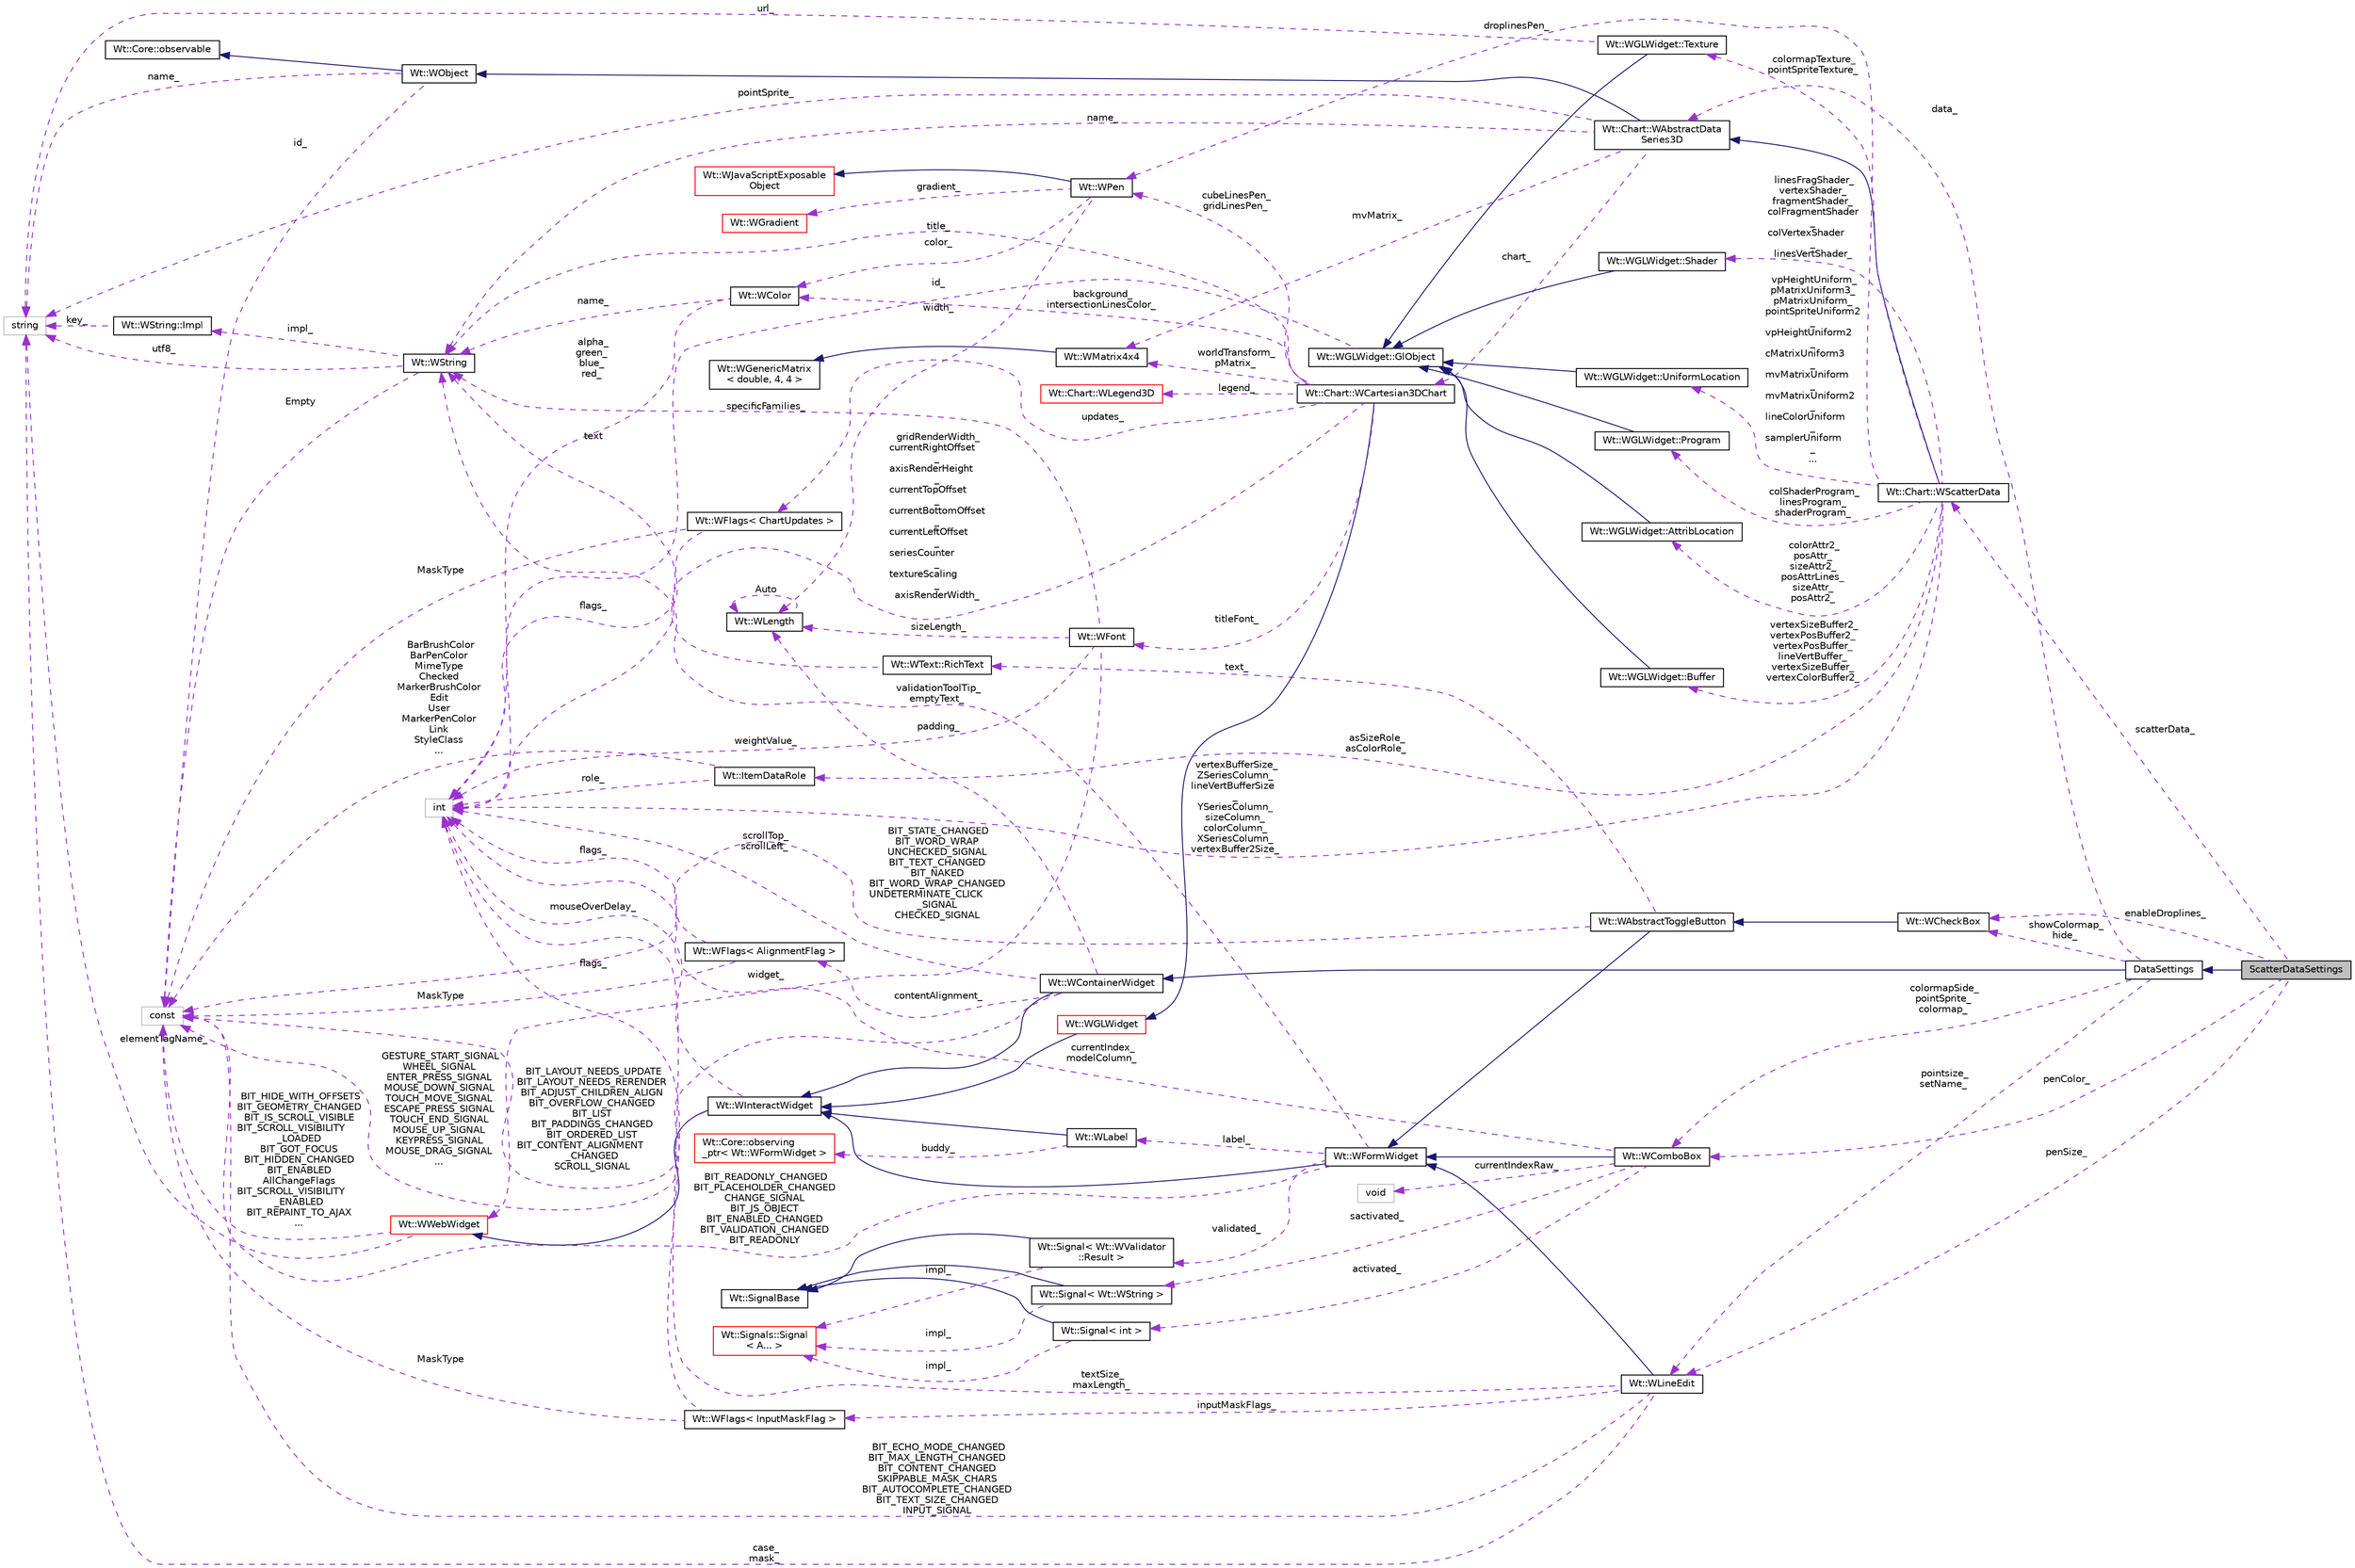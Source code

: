 digraph "ScatterDataSettings"
{
 // LATEX_PDF_SIZE
  edge [fontname="Helvetica",fontsize="10",labelfontname="Helvetica",labelfontsize="10"];
  node [fontname="Helvetica",fontsize="10",shape=record];
  rankdir="LR";
  Node1 [label="ScatterDataSettings",height=0.2,width=0.4,color="black", fillcolor="grey75", style="filled", fontcolor="black",tooltip=" "];
  Node2 -> Node1 [dir="back",color="midnightblue",fontsize="10",style="solid",fontname="Helvetica"];
  Node2 [label="DataSettings",height=0.2,width=0.4,color="black", fillcolor="white", style="filled",URL="$classDataSettings.html",tooltip=" "];
  Node3 -> Node2 [dir="back",color="midnightblue",fontsize="10",style="solid",fontname="Helvetica"];
  Node3 [label="Wt::WContainerWidget",height=0.2,width=0.4,color="black", fillcolor="white", style="filled",URL="$classWt_1_1WContainerWidget.html",tooltip="A widget that holds and manages child widgets."];
  Node4 -> Node3 [dir="back",color="midnightblue",fontsize="10",style="solid",fontname="Helvetica"];
  Node4 [label="Wt::WInteractWidget",height=0.2,width=0.4,color="black", fillcolor="white", style="filled",URL="$classWt_1_1WInteractWidget.html",tooltip="An abstract widget that can receive user-interface interaction."];
  Node5 -> Node4 [dir="back",color="midnightblue",fontsize="10",style="solid",fontname="Helvetica"];
  Node5 [label="Wt::WWebWidget",height=0.2,width=0.4,color="red", fillcolor="white", style="filled",URL="$classWt_1_1WWebWidget.html",tooltip="A base class for widgets with an HTML counterpart."];
  Node9 -> Node5 [dir="back",color="darkorchid3",fontsize="10",style="dashed",label=" elementTagName_" ,fontname="Helvetica"];
  Node9 [label="string",height=0.2,width=0.4,color="grey75", fillcolor="white", style="filled",tooltip=" "];
  Node10 -> Node5 [dir="back",color="darkorchid3",fontsize="10",style="dashed",label=" BIT_HIDE_WITH_OFFSETS\nBIT_GEOMETRY_CHANGED\nBIT_IS_SCROLL_VISIBLE\nBIT_SCROLL_VISIBILITY\l_LOADED\nBIT_GOT_FOCUS\nBIT_HIDDEN_CHANGED\nBIT_ENABLED\nAllChangeFlags\nBIT_SCROLL_VISIBILITY\l_ENABLED\nBIT_REPAINT_TO_AJAX\n..." ,fontname="Helvetica"];
  Node10 [label="const",height=0.2,width=0.4,color="grey75", fillcolor="white", style="filled",tooltip=" "];
  Node11 -> Node4 [dir="back",color="darkorchid3",fontsize="10",style="dashed",label=" mouseOverDelay_" ,fontname="Helvetica"];
  Node11 [label="int",height=0.2,width=0.4,color="grey75", fillcolor="white", style="filled",tooltip=" "];
  Node10 -> Node4 [dir="back",color="darkorchid3",fontsize="10",style="dashed",label=" GESTURE_START_SIGNAL\nWHEEL_SIGNAL\nENTER_PRESS_SIGNAL\nMOUSE_DOWN_SIGNAL\nTOUCH_MOVE_SIGNAL\nESCAPE_PRESS_SIGNAL\nTOUCH_END_SIGNAL\nMOUSE_UP_SIGNAL\nKEYPRESS_SIGNAL\nMOUSE_DRAG_SIGNAL\n..." ,fontname="Helvetica"];
  Node11 -> Node3 [dir="back",color="darkorchid3",fontsize="10",style="dashed",label=" scrollTop_\nscrollLeft_" ,fontname="Helvetica"];
  Node12 -> Node3 [dir="back",color="darkorchid3",fontsize="10",style="dashed",label=" contentAlignment_" ,fontname="Helvetica"];
  Node12 [label="Wt::WFlags\< AlignmentFlag \>",height=0.2,width=0.4,color="black", fillcolor="white", style="filled",URL="$classWt_1_1WFlags.html",tooltip=" "];
  Node11 -> Node12 [dir="back",color="darkorchid3",fontsize="10",style="dashed",label=" flags_" ,fontname="Helvetica"];
  Node10 -> Node12 [dir="back",color="darkorchid3",fontsize="10",style="dashed",label=" MaskType" ,fontname="Helvetica"];
  Node13 -> Node3 [dir="back",color="darkorchid3",fontsize="10",style="dashed",label=" padding_" ,fontname="Helvetica"];
  Node13 [label="Wt::WLength",height=0.2,width=0.4,color="black", fillcolor="white", style="filled",URL="$classWt_1_1WLength.html",tooltip="A value class that describes a CSS length."];
  Node13 -> Node13 [dir="back",color="darkorchid3",fontsize="10",style="dashed",label=" Auto" ,fontname="Helvetica"];
  Node10 -> Node3 [dir="back",color="darkorchid3",fontsize="10",style="dashed",label=" BIT_LAYOUT_NEEDS_UPDATE\nBIT_LAYOUT_NEEDS_RERENDER\nBIT_ADJUST_CHILDREN_ALIGN\nBIT_OVERFLOW_CHANGED\nBIT_LIST\nBIT_PADDINGS_CHANGED\nBIT_ORDERED_LIST\nBIT_CONTENT_ALIGNMENT\l_CHANGED\nSCROLL_SIGNAL" ,fontname="Helvetica"];
  Node14 -> Node2 [dir="back",color="darkorchid3",fontsize="10",style="dashed",label=" colormapSide_\npointSprite_\ncolormap_" ,fontname="Helvetica"];
  Node14 [label="Wt::WComboBox",height=0.2,width=0.4,color="black", fillcolor="white", style="filled",URL="$classWt_1_1WComboBox.html",tooltip="A widget that provides a drop-down combo-box control."];
  Node15 -> Node14 [dir="back",color="midnightblue",fontsize="10",style="solid",fontname="Helvetica"];
  Node15 [label="Wt::WFormWidget",height=0.2,width=0.4,color="black", fillcolor="white", style="filled",URL="$classWt_1_1WFormWidget.html",tooltip="An abstract widget that corresponds to an HTML form element."];
  Node4 -> Node15 [dir="back",color="midnightblue",fontsize="10",style="solid",fontname="Helvetica"];
  Node16 -> Node15 [dir="back",color="darkorchid3",fontsize="10",style="dashed",label=" validationToolTip_\nemptyText_" ,fontname="Helvetica"];
  Node16 [label="Wt::WString",height=0.2,width=0.4,color="black", fillcolor="white", style="filled",URL="$classWt_1_1WString.html",tooltip="A value class which describes a locale-aware unicode string."];
  Node17 -> Node16 [dir="back",color="darkorchid3",fontsize="10",style="dashed",label=" impl_" ,fontname="Helvetica"];
  Node17 [label="Wt::WString::Impl",height=0.2,width=0.4,color="black", fillcolor="white", style="filled",URL="$structWt_1_1WString_1_1Impl.html",tooltip=" "];
  Node9 -> Node17 [dir="back",color="darkorchid3",fontsize="10",style="dashed",label=" key_" ,fontname="Helvetica"];
  Node9 -> Node16 [dir="back",color="darkorchid3",fontsize="10",style="dashed",label=" utf8_" ,fontname="Helvetica"];
  Node10 -> Node16 [dir="back",color="darkorchid3",fontsize="10",style="dashed",label=" Empty" ,fontname="Helvetica"];
  Node18 -> Node15 [dir="back",color="darkorchid3",fontsize="10",style="dashed",label=" label_" ,fontname="Helvetica"];
  Node18 [label="Wt::WLabel",height=0.2,width=0.4,color="black", fillcolor="white", style="filled",URL="$classWt_1_1WLabel.html",tooltip="A label for a form field."];
  Node4 -> Node18 [dir="back",color="midnightblue",fontsize="10",style="solid",fontname="Helvetica"];
  Node19 -> Node18 [dir="back",color="darkorchid3",fontsize="10",style="dashed",label=" buddy_" ,fontname="Helvetica"];
  Node19 [label="Wt::Core::observing\l_ptr\< Wt::WFormWidget \>",height=0.2,width=0.4,color="red", fillcolor="white", style="filled",URL="$classWt_1_1Core_1_1observing__ptr.html",tooltip=" "];
  Node21 -> Node15 [dir="back",color="darkorchid3",fontsize="10",style="dashed",label=" validated_" ,fontname="Helvetica"];
  Node21 [label="Wt::Signal\< Wt::WValidator\l::Result \>",height=0.2,width=0.4,color="black", fillcolor="white", style="filled",URL="$classWt_1_1Signal.html",tooltip=" "];
  Node22 -> Node21 [dir="back",color="midnightblue",fontsize="10",style="solid",fontname="Helvetica"];
  Node22 [label="Wt::SignalBase",height=0.2,width=0.4,color="black", fillcolor="white", style="filled",URL="$classWt_1_1SignalBase.html",tooltip="Abstract base class of a signal."];
  Node23 -> Node21 [dir="back",color="darkorchid3",fontsize="10",style="dashed",label=" impl_" ,fontname="Helvetica"];
  Node23 [label="Wt::Signals::Signal\l\< A... \>",height=0.2,width=0.4,color="red", fillcolor="white", style="filled",URL="$structWt_1_1Signals_1_1Signal.html",tooltip=" "];
  Node10 -> Node15 [dir="back",color="darkorchid3",fontsize="10",style="dashed",label=" BIT_READONLY_CHANGED\nBIT_PLACEHOLDER_CHANGED\nCHANGE_SIGNAL\nBIT_JS_OBJECT\nBIT_ENABLED_CHANGED\nBIT_VALIDATION_CHANGED\nBIT_READONLY" ,fontname="Helvetica"];
  Node29 -> Node14 [dir="back",color="darkorchid3",fontsize="10",style="dashed",label=" sactivated_" ,fontname="Helvetica"];
  Node29 [label="Wt::Signal\< Wt::WString \>",height=0.2,width=0.4,color="black", fillcolor="white", style="filled",URL="$classWt_1_1Signal.html",tooltip=" "];
  Node22 -> Node29 [dir="back",color="midnightblue",fontsize="10",style="solid",fontname="Helvetica"];
  Node23 -> Node29 [dir="back",color="darkorchid3",fontsize="10",style="dashed",label=" impl_" ,fontname="Helvetica"];
  Node30 -> Node14 [dir="back",color="darkorchid3",fontsize="10",style="dashed",label=" activated_" ,fontname="Helvetica"];
  Node30 [label="Wt::Signal\< int \>",height=0.2,width=0.4,color="black", fillcolor="white", style="filled",URL="$classWt_1_1Signal.html",tooltip=" "];
  Node22 -> Node30 [dir="back",color="midnightblue",fontsize="10",style="solid",fontname="Helvetica"];
  Node23 -> Node30 [dir="back",color="darkorchid3",fontsize="10",style="dashed",label=" impl_" ,fontname="Helvetica"];
  Node27 -> Node14 [dir="back",color="darkorchid3",fontsize="10",style="dashed",label=" currentIndexRaw_" ,fontname="Helvetica"];
  Node27 [label="void",height=0.2,width=0.4,color="grey75", fillcolor="white", style="filled",tooltip=" "];
  Node11 -> Node14 [dir="back",color="darkorchid3",fontsize="10",style="dashed",label=" currentIndex_\nmodelColumn_" ,fontname="Helvetica"];
  Node31 -> Node2 [dir="back",color="darkorchid3",fontsize="10",style="dashed",label=" pointsize_\nsetName_" ,fontname="Helvetica"];
  Node31 [label="Wt::WLineEdit",height=0.2,width=0.4,color="black", fillcolor="white", style="filled",URL="$classWt_1_1WLineEdit.html",tooltip="A widget that provides a single line edit."];
  Node15 -> Node31 [dir="back",color="midnightblue",fontsize="10",style="solid",fontname="Helvetica"];
  Node32 -> Node31 [dir="back",color="darkorchid3",fontsize="10",style="dashed",label=" inputMaskFlags_" ,fontname="Helvetica"];
  Node32 [label="Wt::WFlags\< InputMaskFlag \>",height=0.2,width=0.4,color="black", fillcolor="white", style="filled",URL="$classWt_1_1WFlags.html",tooltip=" "];
  Node11 -> Node32 [dir="back",color="darkorchid3",fontsize="10",style="dashed",label=" flags_" ,fontname="Helvetica"];
  Node10 -> Node32 [dir="back",color="darkorchid3",fontsize="10",style="dashed",label=" MaskType" ,fontname="Helvetica"];
  Node11 -> Node31 [dir="back",color="darkorchid3",fontsize="10",style="dashed",label=" textSize_\nmaxLength_" ,fontname="Helvetica"];
  Node9 -> Node31 [dir="back",color="darkorchid3",fontsize="10",style="dashed",label=" case_\nmask_" ,fontname="Helvetica"];
  Node10 -> Node31 [dir="back",color="darkorchid3",fontsize="10",style="dashed",label=" BIT_ECHO_MODE_CHANGED\nBIT_MAX_LENGTH_CHANGED\nBIT_CONTENT_CHANGED\nSKIPPABLE_MASK_CHARS\nBIT_AUTOCOMPLETE_CHANGED\nBIT_TEXT_SIZE_CHANGED\nINPUT_SIGNAL" ,fontname="Helvetica"];
  Node33 -> Node2 [dir="back",color="darkorchid3",fontsize="10",style="dashed",label=" showColormap_\nhide_" ,fontname="Helvetica"];
  Node33 [label="Wt::WCheckBox",height=0.2,width=0.4,color="black", fillcolor="white", style="filled",URL="$classWt_1_1WCheckBox.html",tooltip="A user control that represents a check box."];
  Node34 -> Node33 [dir="back",color="midnightblue",fontsize="10",style="solid",fontname="Helvetica"];
  Node34 [label="Wt::WAbstractToggleButton",height=0.2,width=0.4,color="black", fillcolor="white", style="filled",URL="$classWt_1_1WAbstractToggleButton.html",tooltip="An abstract base class for radio buttons and check boxes."];
  Node15 -> Node34 [dir="back",color="midnightblue",fontsize="10",style="solid",fontname="Helvetica"];
  Node35 -> Node34 [dir="back",color="darkorchid3",fontsize="10",style="dashed",label=" text_" ,fontname="Helvetica"];
  Node35 [label="Wt::WText::RichText",height=0.2,width=0.4,color="black", fillcolor="white", style="filled",URL="$structWt_1_1WText_1_1RichText.html",tooltip=" "];
  Node16 -> Node35 [dir="back",color="darkorchid3",fontsize="10",style="dashed",label=" text" ,fontname="Helvetica"];
  Node10 -> Node34 [dir="back",color="darkorchid3",fontsize="10",style="dashed",label=" BIT_STATE_CHANGED\nBIT_WORD_WRAP\nUNCHECKED_SIGNAL\nBIT_TEXT_CHANGED\nBIT_NAKED\nBIT_WORD_WRAP_CHANGED\nUNDETERMINATE_CLICK\l_SIGNAL\nCHECKED_SIGNAL" ,fontname="Helvetica"];
  Node36 -> Node2 [dir="back",color="darkorchid3",fontsize="10",style="dashed",label=" data_" ,fontname="Helvetica"];
  Node36 [label="Wt::Chart::WAbstractData\lSeries3D",height=0.2,width=0.4,color="black", fillcolor="white", style="filled",URL="$classWt_1_1Chart_1_1WAbstractDataSeries3D.html",tooltip="Abstract base class for dataseries that can be drawn on a WCartesian3DChart."];
  Node7 -> Node36 [dir="back",color="midnightblue",fontsize="10",style="solid",fontname="Helvetica"];
  Node7 [label="Wt::WObject",height=0.2,width=0.4,color="black", fillcolor="white", style="filled",URL="$classWt_1_1WObject.html",tooltip="A base class for objects that participate in the signal/slot system."];
  Node8 -> Node7 [dir="back",color="midnightblue",fontsize="10",style="solid",fontname="Helvetica"];
  Node8 [label="Wt::Core::observable",height=0.2,width=0.4,color="black", fillcolor="white", style="filled",URL="$classWt_1_1Core_1_1observable.html",tooltip="A base class for objects whose life-time can be tracked."];
  Node9 -> Node7 [dir="back",color="darkorchid3",fontsize="10",style="dashed",label=" name_" ,fontname="Helvetica"];
  Node10 -> Node7 [dir="back",color="darkorchid3",fontsize="10",style="dashed",label=" id_" ,fontname="Helvetica"];
  Node37 -> Node36 [dir="back",color="darkorchid3",fontsize="10",style="dashed",label=" mvMatrix_" ,fontname="Helvetica"];
  Node37 [label="Wt::WMatrix4x4",height=0.2,width=0.4,color="black", fillcolor="white", style="filled",URL="$classWt_1_1WMatrix4x4.html",tooltip="A value class that describes a 3D affine transformation matrix."];
  Node38 -> Node37 [dir="back",color="midnightblue",fontsize="10",style="solid",fontname="Helvetica"];
  Node38 [label="Wt::WGenericMatrix\l\< double, 4, 4 \>",height=0.2,width=0.4,color="black", fillcolor="white", style="filled",URL="$classWt_1_1WGenericMatrix.html",tooltip=" "];
  Node39 -> Node36 [dir="back",color="darkorchid3",fontsize="10",style="dashed",label=" chart_" ,fontname="Helvetica"];
  Node39 [label="Wt::Chart::WCartesian3DChart",height=0.2,width=0.4,color="black", fillcolor="white", style="filled",URL="$classWt_1_1Chart_1_1WCartesian3DChart.html",tooltip="A 3D Cartesian chart."];
  Node40 -> Node39 [dir="back",color="midnightblue",fontsize="10",style="solid",fontname="Helvetica"];
  Node40 [label="Wt::WGLWidget",height=0.2,width=0.4,color="red", fillcolor="white", style="filled",URL="$classWt_1_1WGLWidget.html",tooltip="GL support class."];
  Node4 -> Node40 [dir="back",color="midnightblue",fontsize="10",style="solid",fontname="Helvetica"];
  Node37 -> Node39 [dir="back",color="darkorchid3",fontsize="10",style="dashed",label=" worldTransform_\npMatrix_" ,fontname="Helvetica"];
  Node48 -> Node39 [dir="back",color="darkorchid3",fontsize="10",style="dashed",label=" background_\nintersectionLinesColor_" ,fontname="Helvetica"];
  Node48 [label="Wt::WColor",height=0.2,width=0.4,color="black", fillcolor="white", style="filled",URL="$classWt_1_1WColor.html",tooltip="A value class that defines a color."];
  Node16 -> Node48 [dir="back",color="darkorchid3",fontsize="10",style="dashed",label=" name_" ,fontname="Helvetica"];
  Node11 -> Node48 [dir="back",color="darkorchid3",fontsize="10",style="dashed",label=" alpha_\ngreen_\nblue_\nred_" ,fontname="Helvetica"];
  Node16 -> Node39 [dir="back",color="darkorchid3",fontsize="10",style="dashed",label=" title_" ,fontname="Helvetica"];
  Node49 -> Node39 [dir="back",color="darkorchid3",fontsize="10",style="dashed",label=" updates_" ,fontname="Helvetica"];
  Node49 [label="Wt::WFlags\< ChartUpdates \>",height=0.2,width=0.4,color="black", fillcolor="white", style="filled",URL="$classWt_1_1WFlags.html",tooltip=" "];
  Node11 -> Node49 [dir="back",color="darkorchid3",fontsize="10",style="dashed",label=" flags_" ,fontname="Helvetica"];
  Node10 -> Node49 [dir="back",color="darkorchid3",fontsize="10",style="dashed",label=" MaskType" ,fontname="Helvetica"];
  Node11 -> Node39 [dir="back",color="darkorchid3",fontsize="10",style="dashed",label=" gridRenderWidth_\ncurrentRightOffset\l_\naxisRenderHeight\l_\ncurrentTopOffset\l_\ncurrentBottomOffset\l_\ncurrentLeftOffset\l_\nseriesCounter\l_\ntextureScaling\l_\naxisRenderWidth_" ,fontname="Helvetica"];
  Node50 -> Node39 [dir="back",color="darkorchid3",fontsize="10",style="dashed",label=" cubeLinesPen_\ngridLinesPen_" ,fontname="Helvetica"];
  Node50 [label="Wt::WPen",height=0.2,width=0.4,color="black", fillcolor="white", style="filled",URL="$classWt_1_1WPen.html",tooltip="A value class that defines the style for pen strokes."];
  Node51 -> Node50 [dir="back",color="midnightblue",fontsize="10",style="solid",fontname="Helvetica"];
  Node51 [label="Wt::WJavaScriptExposable\lObject",height=0.2,width=0.4,color="red", fillcolor="white", style="filled",URL="$classWt_1_1WJavaScriptExposableObject.html",tooltip="A JavaScript exposable object."];
  Node48 -> Node50 [dir="back",color="darkorchid3",fontsize="10",style="dashed",label=" color_" ,fontname="Helvetica"];
  Node54 -> Node50 [dir="back",color="darkorchid3",fontsize="10",style="dashed",label=" gradient_" ,fontname="Helvetica"];
  Node54 [label="Wt::WGradient",height=0.2,width=0.4,color="red", fillcolor="white", style="filled",URL="$classWt_1_1WGradient.html",tooltip="A linear or radial gradient."];
  Node13 -> Node50 [dir="back",color="darkorchid3",fontsize="10",style="dashed",label=" width_" ,fontname="Helvetica"];
  Node57 -> Node39 [dir="back",color="darkorchid3",fontsize="10",style="dashed",label=" legend_" ,fontname="Helvetica"];
  Node57 [label="Wt::Chart::WLegend3D",height=0.2,width=0.4,color="red", fillcolor="white", style="filled",URL="$classWt_1_1Chart_1_1WLegend3D.html",tooltip=" "];
  Node60 -> Node39 [dir="back",color="darkorchid3",fontsize="10",style="dashed",label=" titleFont_" ,fontname="Helvetica"];
  Node60 [label="Wt::WFont",height=0.2,width=0.4,color="black", fillcolor="white", style="filled",URL="$classWt_1_1WFont.html",tooltip="A value class that describes a font."];
  Node16 -> Node60 [dir="back",color="darkorchid3",fontsize="10",style="dashed",label=" specificFamilies_" ,fontname="Helvetica"];
  Node11 -> Node60 [dir="back",color="darkorchid3",fontsize="10",style="dashed",label=" weightValue_" ,fontname="Helvetica"];
  Node5 -> Node60 [dir="back",color="darkorchid3",fontsize="10",style="dashed",label=" widget_" ,fontname="Helvetica"];
  Node13 -> Node60 [dir="back",color="darkorchid3",fontsize="10",style="dashed",label=" sizeLength_" ,fontname="Helvetica"];
  Node16 -> Node36 [dir="back",color="darkorchid3",fontsize="10",style="dashed",label=" name_" ,fontname="Helvetica"];
  Node9 -> Node36 [dir="back",color="darkorchid3",fontsize="10",style="dashed",label=" pointSprite_" ,fontname="Helvetica"];
  Node14 -> Node1 [dir="back",color="darkorchid3",fontsize="10",style="dashed",label=" penColor_" ,fontname="Helvetica"];
  Node31 -> Node1 [dir="back",color="darkorchid3",fontsize="10",style="dashed",label=" penSize_" ,fontname="Helvetica"];
  Node61 -> Node1 [dir="back",color="darkorchid3",fontsize="10",style="dashed",label=" scatterData_" ,fontname="Helvetica"];
  Node61 [label="Wt::Chart::WScatterData",height=0.2,width=0.4,color="black", fillcolor="white", style="filled",URL="$classWt_1_1Chart_1_1WScatterData.html",tooltip="Class representing a collection of points for on a 3D chart."];
  Node36 -> Node61 [dir="back",color="midnightblue",fontsize="10",style="solid",fontname="Helvetica"];
  Node62 -> Node61 [dir="back",color="darkorchid3",fontsize="10",style="dashed",label=" vpHeightUniform_\npMatrixUniform3_\npMatrixUniform_\npointSpriteUniform2\l_\nvpHeightUniform2\l_\ncMatrixUniform3\l_\nmvMatrixUniform\l_\nmvMatrixUniform2\l_\nlineColorUniform\l_\nsamplerUniform\l_\n..." ,fontname="Helvetica"];
  Node62 [label="Wt::WGLWidget::UniformLocation",height=0.2,width=0.4,color="black", fillcolor="white", style="filled",URL="$classWt_1_1WGLWidget_1_1UniformLocation.html",tooltip="Reference to a WebGLUniformLocation class."];
  Node63 -> Node62 [dir="back",color="midnightblue",fontsize="10",style="solid",fontname="Helvetica"];
  Node63 [label="Wt::WGLWidget::GlObject",height=0.2,width=0.4,color="black", fillcolor="white", style="filled",URL="$classWt_1_1WGLWidget_1_1GlObject.html",tooltip="Abstract base class for all GL objects."];
  Node11 -> Node63 [dir="back",color="darkorchid3",fontsize="10",style="dashed",label=" id_" ,fontname="Helvetica"];
  Node64 -> Node61 [dir="back",color="darkorchid3",fontsize="10",style="dashed",label=" colShaderProgram_\nlinesProgram_\nshaderProgram_" ,fontname="Helvetica"];
  Node64 [label="Wt::WGLWidget::Program",height=0.2,width=0.4,color="black", fillcolor="white", style="filled",URL="$classWt_1_1WGLWidget_1_1Program.html",tooltip="Reference to a WebGLProgram class."];
  Node63 -> Node64 [dir="back",color="midnightblue",fontsize="10",style="solid",fontname="Helvetica"];
  Node65 -> Node61 [dir="back",color="darkorchid3",fontsize="10",style="dashed",label=" colormapTexture_\npointSpriteTexture_" ,fontname="Helvetica"];
  Node65 [label="Wt::WGLWidget::Texture",height=0.2,width=0.4,color="black", fillcolor="white", style="filled",URL="$classWt_1_1WGLWidget_1_1Texture.html",tooltip="Reference to a WebGLTexture class."];
  Node63 -> Node65 [dir="back",color="midnightblue",fontsize="10",style="solid",fontname="Helvetica"];
  Node9 -> Node65 [dir="back",color="darkorchid3",fontsize="10",style="dashed",label=" url_" ,fontname="Helvetica"];
  Node66 -> Node61 [dir="back",color="darkorchid3",fontsize="10",style="dashed",label=" colorAttr2_\nposAttr_\nsizeAttr2_\nposAttrLines_\nsizeAttr_\nposAttr2_" ,fontname="Helvetica"];
  Node66 [label="Wt::WGLWidget::AttribLocation",height=0.2,width=0.4,color="black", fillcolor="white", style="filled",URL="$classWt_1_1WGLWidget_1_1AttribLocation.html",tooltip="Reference to a shader attribute location."];
  Node63 -> Node66 [dir="back",color="midnightblue",fontsize="10",style="solid",fontname="Helvetica"];
  Node50 -> Node61 [dir="back",color="darkorchid3",fontsize="10",style="dashed",label=" droplinesPen_" ,fontname="Helvetica"];
  Node11 -> Node61 [dir="back",color="darkorchid3",fontsize="10",style="dashed",label=" vertexBufferSize_\nZSeriesColumn_\nlineVertBufferSize\l_\nYSeriesColumn_\nsizeColumn_\ncolorColumn_\nXSeriesColumn_\nvertexBuffer2Size_" ,fontname="Helvetica"];
  Node67 -> Node61 [dir="back",color="darkorchid3",fontsize="10",style="dashed",label=" vertexSizeBuffer2_\nvertexPosBuffer2_\nvertexPosBuffer_\nlineVertBuffer_\nvertexSizeBuffer_\nvertexColorBuffer2_" ,fontname="Helvetica"];
  Node67 [label="Wt::WGLWidget::Buffer",height=0.2,width=0.4,color="black", fillcolor="white", style="filled",URL="$classWt_1_1WGLWidget_1_1Buffer.html",tooltip="Reference to a WebGLBuffer class."];
  Node63 -> Node67 [dir="back",color="midnightblue",fontsize="10",style="solid",fontname="Helvetica"];
  Node68 -> Node61 [dir="back",color="darkorchid3",fontsize="10",style="dashed",label=" asSizeRole_\nasColorRole_" ,fontname="Helvetica"];
  Node68 [label="Wt::ItemDataRole",height=0.2,width=0.4,color="black", fillcolor="white", style="filled",URL="$classWt_1_1ItemDataRole.html",tooltip="Enumeration that indicates a role for a data item."];
  Node11 -> Node68 [dir="back",color="darkorchid3",fontsize="10",style="dashed",label=" role_" ,fontname="Helvetica"];
  Node10 -> Node68 [dir="back",color="darkorchid3",fontsize="10",style="dashed",label=" BarBrushColor\nBarPenColor\nMimeType\nChecked\nMarkerBrushColor\nEdit\nUser\nMarkerPenColor\nLink\nStyleClass\n..." ,fontname="Helvetica"];
  Node69 -> Node61 [dir="back",color="darkorchid3",fontsize="10",style="dashed",label=" linesFragShader_\nvertexShader_\nfragmentShader_\ncolFragmentShader\l_\ncolVertexShader\l_\nlinesVertShader_" ,fontname="Helvetica"];
  Node69 [label="Wt::WGLWidget::Shader",height=0.2,width=0.4,color="black", fillcolor="white", style="filled",URL="$classWt_1_1WGLWidget_1_1Shader.html",tooltip="Reference to a WebGLShader class."];
  Node63 -> Node69 [dir="back",color="midnightblue",fontsize="10",style="solid",fontname="Helvetica"];
  Node33 -> Node1 [dir="back",color="darkorchid3",fontsize="10",style="dashed",label=" enableDroplines_" ,fontname="Helvetica"];
}
